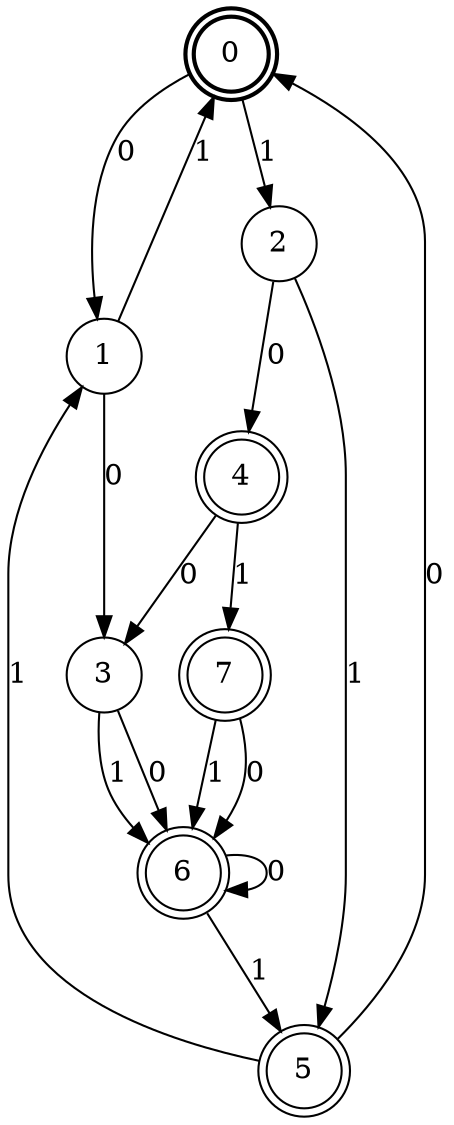 digraph Automat {
    node [shape = circle];
    0 [style = "bold"];
    0 [peripheries=2]
    0 -> 1 [label = "0"];
    0 -> 2 [label = "1"];
    1 -> 3 [label = "0"];
    1 -> 0 [label = "1"];
    2 -> 4 [label = "0"];
    2 -> 5 [label = "1"];
    3 -> 6 [label = "0"];
    3 -> 6 [label = "1"];
    4 [peripheries=2]
    4 -> 3 [label = "0"];
    4 -> 7 [label = "1"];
    5 [peripheries=2]
    5 -> 0 [label = "0"];
    5 -> 1 [label = "1"];
    6 [peripheries=2]
    6 -> 6 [label = "0"];
    6 -> 5 [label = "1"];
    7 [peripheries=2]
    7 -> 6 [label = "0"];
    7 -> 6 [label = "1"];
}
